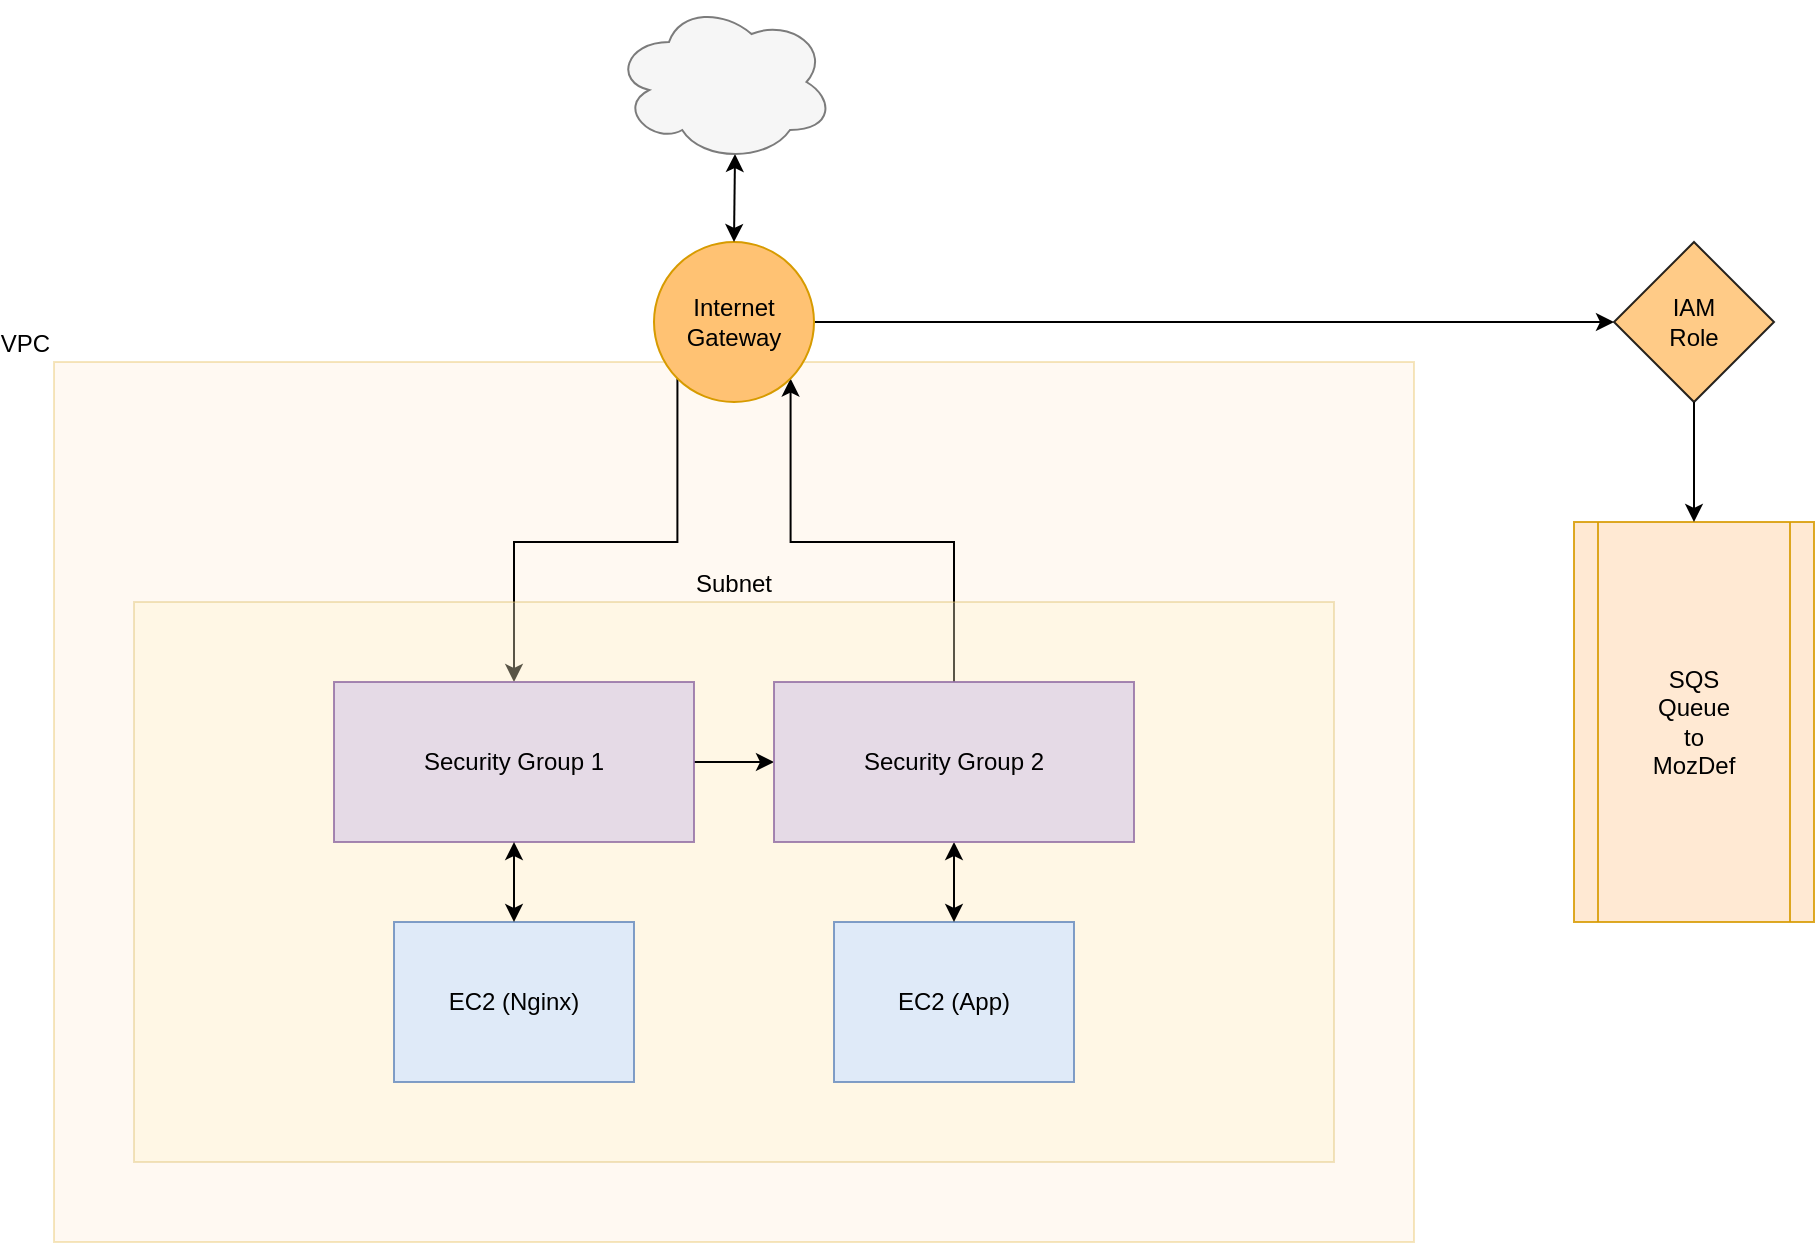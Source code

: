 <mxfile version="13.0.9" type="device"><diagram id="ndIhyL7bpg_B9Mp9Mrdu" name="Page-1"><mxGraphModel dx="733" dy="1791" grid="1" gridSize="10" guides="1" tooltips="1" connect="1" arrows="1" fold="1" page="1" pageScale="1" pageWidth="850" pageHeight="1100" math="0" shadow="0"><root><mxCell id="0"/><mxCell id="1" parent="0"/><mxCell id="2mkbyDf-gv9hNZ4aH0AA-1" value="&lt;div align=&quot;left&quot;&gt;VPC&lt;/div&gt;" style="rounded=0;whiteSpace=wrap;html=1;opacity=25;align=right;labelPosition=left;verticalLabelPosition=top;verticalAlign=bottom;fillColor=#ffe6cc;strokeColor=#d79b00;" parent="1" vertex="1"><mxGeometry x="80" y="160" width="680" height="440" as="geometry"/></mxCell><mxCell id="2mkbyDf-gv9hNZ4aH0AA-15" style="edgeStyle=orthogonalEdgeStyle;rounded=0;orthogonalLoop=1;jettySize=auto;html=1;exitX=1;exitY=0.5;exitDx=0;exitDy=0;" parent="1" source="2mkbyDf-gv9hNZ4aH0AA-2" target="2mkbyDf-gv9hNZ4aH0AA-9" edge="1"><mxGeometry relative="1" as="geometry"/></mxCell><mxCell id="2mkbyDf-gv9hNZ4aH0AA-21" style="edgeStyle=orthogonalEdgeStyle;rounded=0;orthogonalLoop=1;jettySize=auto;html=1;exitX=0;exitY=1;exitDx=0;exitDy=0;entryX=0.5;entryY=0;entryDx=0;entryDy=0;" parent="1" source="2mkbyDf-gv9hNZ4aH0AA-2" target="2mkbyDf-gv9hNZ4aH0AA-4" edge="1"><mxGeometry relative="1" as="geometry"/></mxCell><mxCell id="nxczXGrYEYnZhs-ozcnH-2" style="edgeStyle=orthogonalEdgeStyle;rounded=0;orthogonalLoop=1;jettySize=auto;html=1;exitX=1;exitY=1;exitDx=0;exitDy=0;entryX=0.5;entryY=0;entryDx=0;entryDy=0;startArrow=classic;startFill=1;endArrow=none;endFill=0;" edge="1" parent="1" source="2mkbyDf-gv9hNZ4aH0AA-2" target="nxczXGrYEYnZhs-ozcnH-1"><mxGeometry relative="1" as="geometry"/></mxCell><mxCell id="2mkbyDf-gv9hNZ4aH0AA-2" value="Internet&lt;br&gt;Gateway" style="ellipse;whiteSpace=wrap;html=1;aspect=fixed;fillColor=#FFC273;strokeColor=#d79b00;" parent="1" vertex="1"><mxGeometry x="380" y="100" width="80" height="80" as="geometry"/></mxCell><mxCell id="2mkbyDf-gv9hNZ4aH0AA-3" value="&lt;div&gt;Subnet&lt;/div&gt;" style="rounded=0;whiteSpace=wrap;html=1;fillColor=#fff2cc;strokeColor=#d6b656;opacity=35;labelPosition=center;verticalLabelPosition=top;align=center;verticalAlign=bottom;" parent="1" vertex="1"><mxGeometry x="120" y="280" width="600" height="280" as="geometry"/></mxCell><mxCell id="nxczXGrYEYnZhs-ozcnH-4" style="edgeStyle=orthogonalEdgeStyle;rounded=0;orthogonalLoop=1;jettySize=auto;html=1;exitX=1;exitY=0.5;exitDx=0;exitDy=0;entryX=0;entryY=0.5;entryDx=0;entryDy=0;startArrow=none;startFill=0;endArrow=classic;endFill=1;" edge="1" parent="1" source="2mkbyDf-gv9hNZ4aH0AA-4" target="nxczXGrYEYnZhs-ozcnH-1"><mxGeometry relative="1" as="geometry"/></mxCell><mxCell id="2mkbyDf-gv9hNZ4aH0AA-4" value="Security Group 1" style="rounded=0;whiteSpace=wrap;html=1;fillColor=#e1d5e7;opacity=85;strokeColor=#9673a6;" parent="1" vertex="1"><mxGeometry x="220" y="320" width="180" height="80" as="geometry"/></mxCell><mxCell id="2mkbyDf-gv9hNZ4aH0AA-5" value="EC2 (Nginx)" style="rounded=0;whiteSpace=wrap;html=1;fillColor=#dae8fc;opacity=85;strokeColor=#6c8ebf;" parent="1" vertex="1"><mxGeometry x="250" y="440" width="120" height="80" as="geometry"/></mxCell><mxCell id="2mkbyDf-gv9hNZ4aH0AA-6" value="EC2 (App)" style="rounded=0;whiteSpace=wrap;html=1;fillColor=#dae8fc;opacity=85;strokeColor=#6c8ebf;" parent="1" vertex="1"><mxGeometry x="470" y="440" width="120" height="80" as="geometry"/></mxCell><mxCell id="2mkbyDf-gv9hNZ4aH0AA-8" value="SQS&lt;br&gt;Queue&lt;br&gt;to&lt;br&gt;MozDef" style="shape=process;whiteSpace=wrap;html=1;backgroundOutline=1;fillColor=#ffe6cc;opacity=85;strokeColor=#d79b00;" parent="1" vertex="1"><mxGeometry x="840" y="240" width="120" height="200" as="geometry"/></mxCell><mxCell id="2mkbyDf-gv9hNZ4aH0AA-16" style="edgeStyle=orthogonalEdgeStyle;rounded=0;orthogonalLoop=1;jettySize=auto;html=1;exitX=0.5;exitY=1;exitDx=0;exitDy=0;entryX=0.5;entryY=0;entryDx=0;entryDy=0;" parent="1" source="2mkbyDf-gv9hNZ4aH0AA-9" target="2mkbyDf-gv9hNZ4aH0AA-8" edge="1"><mxGeometry relative="1" as="geometry"/></mxCell><mxCell id="2mkbyDf-gv9hNZ4aH0AA-9" value="&lt;div&gt;IAM&lt;/div&gt;&lt;div&gt;Role&lt;br&gt;&lt;/div&gt;" style="rhombus;whiteSpace=wrap;html=1;fillColor=#FFC273;opacity=85;" parent="1" vertex="1"><mxGeometry x="860" y="100" width="80" height="80" as="geometry"/></mxCell><mxCell id="2mkbyDf-gv9hNZ4aH0AA-24" value="" style="endArrow=classic;startArrow=classic;html=1;exitX=0.5;exitY=0;exitDx=0;exitDy=0;entryX=0.5;entryY=1;entryDx=0;entryDy=0;" parent="1" source="2mkbyDf-gv9hNZ4aH0AA-5" target="2mkbyDf-gv9hNZ4aH0AA-4" edge="1"><mxGeometry width="50" height="50" relative="1" as="geometry"><mxPoint x="510" y="390" as="sourcePoint"/><mxPoint x="560" y="340" as="targetPoint"/></mxGeometry></mxCell><mxCell id="2mkbyDf-gv9hNZ4aH0AA-26" value="" style="endArrow=classic;html=1;entryX=0.5;entryY=0;entryDx=0;entryDy=0;startArrow=classic;startFill=1;exitX=0.55;exitY=0.95;exitDx=0;exitDy=0;exitPerimeter=0;" parent="1" source="2mkbyDf-gv9hNZ4aH0AA-27" target="2mkbyDf-gv9hNZ4aH0AA-2" edge="1"><mxGeometry width="50" height="50" relative="1" as="geometry"><mxPoint x="420" y="50" as="sourcePoint"/><mxPoint x="560" y="340" as="targetPoint"/></mxGeometry></mxCell><mxCell id="2mkbyDf-gv9hNZ4aH0AA-27" value="" style="ellipse;shape=cloud;whiteSpace=wrap;html=1;fillColor=#f5f5f5;opacity=85;strokeColor=#666666;fontColor=#333333;" parent="1" vertex="1"><mxGeometry x="360" y="-20" width="110" height="80" as="geometry"/></mxCell><mxCell id="nxczXGrYEYnZhs-ozcnH-3" style="edgeStyle=orthogonalEdgeStyle;rounded=0;orthogonalLoop=1;jettySize=auto;html=1;exitX=0.5;exitY=1;exitDx=0;exitDy=0;startArrow=classic;startFill=1;" edge="1" parent="1" source="nxczXGrYEYnZhs-ozcnH-1" target="2mkbyDf-gv9hNZ4aH0AA-6"><mxGeometry relative="1" as="geometry"/></mxCell><mxCell id="nxczXGrYEYnZhs-ozcnH-1" value="Security Group 2" style="rounded=0;whiteSpace=wrap;html=1;fillColor=#e1d5e7;opacity=85;strokeColor=#9673a6;" vertex="1" parent="1"><mxGeometry x="440" y="320" width="180" height="80" as="geometry"/></mxCell></root></mxGraphModel></diagram></mxfile>